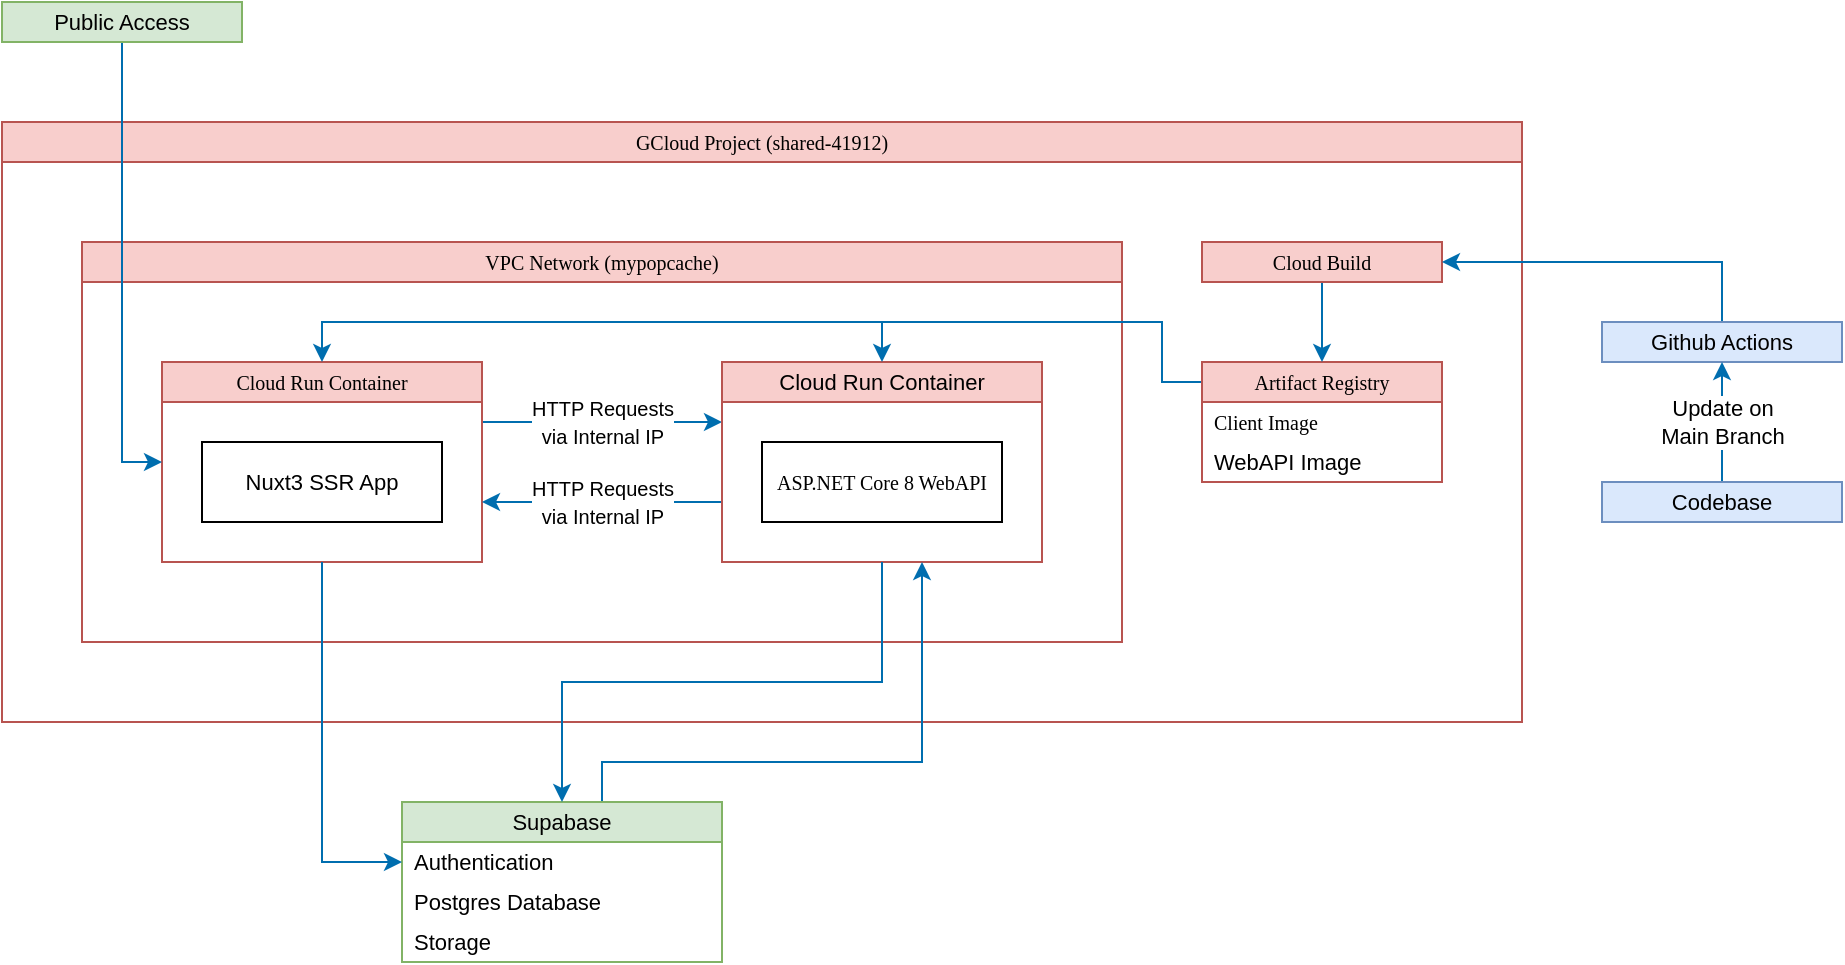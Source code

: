 <mxfile version="24.2.1" type="github">
  <diagram name="Página-1" id="OVmor5jS-R9bCVFs5QnG">
    <mxGraphModel dx="588" dy="549" grid="1" gridSize="10" guides="1" tooltips="1" connect="1" arrows="1" fold="1" page="0" pageScale="1" pageWidth="827" pageHeight="1169" math="0" shadow="0">
      <root>
        <mxCell id="0" />
        <mxCell id="1" parent="0" />
        <mxCell id="kv5K3Uq45o6Ma86xoF1O-12" value="GCloud Project (&lt;span class=&quot;cfc-purview-picker-list-id cfc-color-secondary ng-star-inserted&quot; data-prober=&quot;cloud-console-core-functions-project-id&quot; style=&quot;font-size: 10px;&quot;&gt;shared-41912) &lt;/span&gt;" style="swimlane;whiteSpace=wrap;html=1;startSize=20;swimlaneLine=1;expand=1;collapsible=0;fontSize=10;fontStyle=0;fillColor=#f8cecc;strokeColor=#b85450;fontFamily=Tahoma;" parent="1" vertex="1">
          <mxGeometry x="480" y="400" width="760" height="300" as="geometry" />
        </mxCell>
        <mxCell id="kv5K3Uq45o6Ma86xoF1O-21" value="&lt;font style=&quot;font-size: 10px;&quot;&gt;VPC Network (mypopcache)&lt;/font&gt;" style="swimlane;whiteSpace=wrap;html=1;startSize=20;collapsible=0;fontSize=10;fontStyle=0;fillColor=#f8cecc;strokeColor=#b85450;fontFamily=Tahoma;" parent="kv5K3Uq45o6Ma86xoF1O-12" vertex="1">
          <mxGeometry x="40" y="60" width="520" height="200" as="geometry">
            <mxRectangle x="280" y="80" width="200" height="40" as="alternateBounds" />
          </mxGeometry>
        </mxCell>
        <mxCell id="kv5K3Uq45o6Ma86xoF1O-27" value="&lt;font size=&quot;1&quot;&gt;HTTP Requests&lt;br&gt;via Internal IP&lt;/font&gt;" style="edgeStyle=orthogonalEdgeStyle;rounded=0;orthogonalLoop=1;jettySize=auto;html=1;fillColor=#1ba1e2;strokeColor=#006EAF;" parent="kv5K3Uq45o6Ma86xoF1O-21" edge="1">
          <mxGeometry relative="1" as="geometry">
            <mxPoint x="200" y="90" as="sourcePoint" />
            <mxPoint x="320" y="90" as="targetPoint" />
          </mxGeometry>
        </mxCell>
        <mxCell id="kv5K3Uq45o6Ma86xoF1O-13" value="Cloud Run Container" style="swimlane;whiteSpace=wrap;html=1;startSize=20;collapsible=0;fontSize=10;fontStyle=0;fillColor=#f8cecc;strokeColor=#b85450;fontFamily=Tahoma;" parent="kv5K3Uq45o6Ma86xoF1O-21" vertex="1">
          <mxGeometry x="40" y="60" width="160" height="100" as="geometry">
            <mxRectangle x="40" y="80" width="200" height="40" as="alternateBounds" />
          </mxGeometry>
        </mxCell>
        <mxCell id="kv5K3Uq45o6Ma86xoF1O-8" value="&lt;div style=&quot;font-size: 11px;&quot;&gt;Nuxt3 SSR App&lt;/div&gt;" style="rounded=0;whiteSpace=wrap;html=1;fontSize=11;" parent="kv5K3Uq45o6Ma86xoF1O-13" vertex="1">
          <mxGeometry x="20" y="40" width="120" height="40" as="geometry" />
        </mxCell>
        <mxCell id="kv5K3Uq45o6Ma86xoF1O-28" value="&lt;font size=&quot;1&quot;&gt;HTTP Requests&lt;br&gt;via Internal IP&lt;/font&gt;&lt;br&gt;" style="edgeStyle=orthogonalEdgeStyle;rounded=0;orthogonalLoop=1;jettySize=auto;html=1;fillColor=#1ba1e2;strokeColor=#006EAF;" parent="kv5K3Uq45o6Ma86xoF1O-21" edge="1">
          <mxGeometry relative="1" as="geometry">
            <mxPoint x="320" y="130" as="sourcePoint" />
            <mxPoint x="200" y="130" as="targetPoint" />
          </mxGeometry>
        </mxCell>
        <mxCell id="kv5K3Uq45o6Ma86xoF1O-14" value="Cloud Run Container" style="swimlane;whiteSpace=wrap;html=1;startSize=20;collapsible=0;fontSize=11;fontStyle=0;fillColor=#f8cecc;strokeColor=#b85450;" parent="kv5K3Uq45o6Ma86xoF1O-21" vertex="1">
          <mxGeometry x="320" y="60" width="160" height="100" as="geometry">
            <mxRectangle x="280" y="80" width="200" height="40" as="alternateBounds" />
          </mxGeometry>
        </mxCell>
        <mxCell id="kv5K3Uq45o6Ma86xoF1O-9" value="ASP.NET Core 8 WebAPI" style="rounded=0;whiteSpace=wrap;html=1;fontSize=10;fontFamily=Tahoma;" parent="kv5K3Uq45o6Ma86xoF1O-14" vertex="1">
          <mxGeometry x="20" y="40" width="120" height="40" as="geometry" />
        </mxCell>
        <mxCell id="REMJgbg8ZPlpd7Nh2icU-43" style="edgeStyle=orthogonalEdgeStyle;rounded=0;orthogonalLoop=1;jettySize=auto;html=1;entryX=0.5;entryY=0;entryDx=0;entryDy=0;fillColor=#1ba1e2;strokeColor=#006EAF;" parent="kv5K3Uq45o6Ma86xoF1O-12" source="REMJgbg8ZPlpd7Nh2icU-21" target="kv5K3Uq45o6Ma86xoF1O-13" edge="1">
          <mxGeometry relative="1" as="geometry">
            <Array as="points">
              <mxPoint x="580" y="130" />
              <mxPoint x="580" y="100" />
              <mxPoint x="160" y="100" />
            </Array>
          </mxGeometry>
        </mxCell>
        <mxCell id="REMJgbg8ZPlpd7Nh2icU-44" style="edgeStyle=orthogonalEdgeStyle;rounded=0;orthogonalLoop=1;jettySize=auto;html=1;entryX=0.5;entryY=0;entryDx=0;entryDy=0;fillColor=#1ba1e2;strokeColor=#006EAF;" parent="kv5K3Uq45o6Ma86xoF1O-12" source="REMJgbg8ZPlpd7Nh2icU-21" target="kv5K3Uq45o6Ma86xoF1O-14" edge="1">
          <mxGeometry relative="1" as="geometry">
            <Array as="points">
              <mxPoint x="580" y="130" />
              <mxPoint x="580" y="100" />
              <mxPoint x="440" y="100" />
            </Array>
          </mxGeometry>
        </mxCell>
        <mxCell id="REMJgbg8ZPlpd7Nh2icU-21" value="Artifact Registry" style="swimlane;fontStyle=0;childLayout=stackLayout;horizontal=1;startSize=20;horizontalStack=0;resizeParent=1;resizeParentMax=0;resizeLast=0;collapsible=0;marginBottom=0;whiteSpace=wrap;html=1;fontSize=10;fillColor=#f8cecc;strokeColor=#b85450;fontFamily=Tahoma;" parent="kv5K3Uq45o6Ma86xoF1O-12" vertex="1">
          <mxGeometry x="600" y="120" width="120" height="60" as="geometry" />
        </mxCell>
        <mxCell id="REMJgbg8ZPlpd7Nh2icU-22" value="Client Image" style="text;strokeColor=none;fillColor=none;align=left;verticalAlign=middle;spacingLeft=4;spacingRight=4;overflow=hidden;points=[[0,0.5],[1,0.5]];portConstraint=eastwest;rotatable=0;whiteSpace=wrap;html=1;fontSize=10;fontFamily=Tahoma;" parent="REMJgbg8ZPlpd7Nh2icU-21" vertex="1">
          <mxGeometry y="20" width="120" height="20" as="geometry" />
        </mxCell>
        <mxCell id="REMJgbg8ZPlpd7Nh2icU-23" value="WebAPI Image" style="text;strokeColor=none;fillColor=none;align=left;verticalAlign=middle;spacingLeft=4;spacingRight=4;overflow=hidden;points=[[0,0.5],[1,0.5]];portConstraint=eastwest;rotatable=0;whiteSpace=wrap;html=1;fontSize=11;" parent="REMJgbg8ZPlpd7Nh2icU-21" vertex="1">
          <mxGeometry y="40" width="120" height="20" as="geometry" />
        </mxCell>
        <mxCell id="REMJgbg8ZPlpd7Nh2icU-42" style="edgeStyle=orthogonalEdgeStyle;rounded=0;orthogonalLoop=1;jettySize=auto;html=1;fillColor=#1ba1e2;strokeColor=#006EAF;" parent="kv5K3Uq45o6Ma86xoF1O-12" source="REMJgbg8ZPlpd7Nh2icU-31" target="REMJgbg8ZPlpd7Nh2icU-21" edge="1">
          <mxGeometry relative="1" as="geometry" />
        </mxCell>
        <mxCell id="REMJgbg8ZPlpd7Nh2icU-31" value="Cloud Build" style="rounded=0;whiteSpace=wrap;html=1;fontSize=10;fillColor=#f8cecc;strokeColor=#b85450;fontFamily=Tahoma;" parent="kv5K3Uq45o6Ma86xoF1O-12" vertex="1">
          <mxGeometry x="600" y="60" width="120" height="20" as="geometry" />
        </mxCell>
        <mxCell id="REMJgbg8ZPlpd7Nh2icU-47" style="edgeStyle=orthogonalEdgeStyle;rounded=0;orthogonalLoop=1;jettySize=auto;html=1;exitX=0.5;exitY=1;exitDx=0;exitDy=0;" parent="kv5K3Uq45o6Ma86xoF1O-12" source="REMJgbg8ZPlpd7Nh2icU-31" target="REMJgbg8ZPlpd7Nh2icU-31" edge="1">
          <mxGeometry relative="1" as="geometry" />
        </mxCell>
        <mxCell id="3MWtZVwlPJY6MIcf2p_x-1" style="edgeStyle=orthogonalEdgeStyle;rounded=0;orthogonalLoop=1;jettySize=auto;html=1;fillColor=#1ba1e2;strokeColor=#006EAF;" edge="1" parent="1" source="kv5K3Uq45o6Ma86xoF1O-16">
          <mxGeometry relative="1" as="geometry">
            <mxPoint x="940" y="620" as="targetPoint" />
            <Array as="points">
              <mxPoint x="780" y="720" />
              <mxPoint x="940" y="720" />
            </Array>
          </mxGeometry>
        </mxCell>
        <mxCell id="kv5K3Uq45o6Ma86xoF1O-16" value="Supabase" style="swimlane;fontStyle=0;childLayout=stackLayout;horizontal=1;startSize=20;horizontalStack=0;resizeParent=1;resizeParentMax=0;resizeLast=0;collapsible=0;marginBottom=0;whiteSpace=wrap;html=1;fontSize=11;fillColor=#d5e8d4;strokeColor=#82b366;" parent="1" vertex="1">
          <mxGeometry x="680" y="740" width="160" height="80" as="geometry">
            <mxRectangle x="1240" y="440" width="160" height="40" as="alternateBounds" />
          </mxGeometry>
        </mxCell>
        <mxCell id="kv5K3Uq45o6Ma86xoF1O-17" value="Authentication" style="text;strokeColor=none;fillColor=none;align=left;verticalAlign=middle;spacingLeft=4;spacingRight=4;overflow=hidden;points=[[0,0.5],[1,0.5]];portConstraint=eastwest;rotatable=0;whiteSpace=wrap;html=1;fontSize=11;" parent="kv5K3Uq45o6Ma86xoF1O-16" vertex="1">
          <mxGeometry y="20" width="160" height="20" as="geometry" />
        </mxCell>
        <mxCell id="kv5K3Uq45o6Ma86xoF1O-18" value="Postgres Database" style="text;strokeColor=none;fillColor=none;align=left;verticalAlign=middle;spacingLeft=4;spacingRight=4;overflow=hidden;points=[[0,0.5],[1,0.5]];portConstraint=eastwest;rotatable=0;whiteSpace=wrap;html=1;fontSize=11;" parent="kv5K3Uq45o6Ma86xoF1O-16" vertex="1">
          <mxGeometry y="40" width="160" height="20" as="geometry" />
        </mxCell>
        <mxCell id="kv5K3Uq45o6Ma86xoF1O-19" value="Storage" style="text;strokeColor=none;fillColor=none;align=left;verticalAlign=middle;spacingLeft=4;spacingRight=4;overflow=hidden;points=[[0,0.5],[1,0.5]];portConstraint=eastwest;rotatable=0;whiteSpace=wrap;html=1;fontSize=11;" parent="kv5K3Uq45o6Ma86xoF1O-16" vertex="1">
          <mxGeometry y="60" width="160" height="20" as="geometry" />
        </mxCell>
        <mxCell id="kv5K3Uq45o6Ma86xoF1O-33" style="edgeStyle=orthogonalEdgeStyle;rounded=0;orthogonalLoop=1;jettySize=auto;html=1;fillColor=#1ba1e2;strokeColor=#006EAF;" parent="1" source="kv5K3Uq45o6Ma86xoF1O-14" target="kv5K3Uq45o6Ma86xoF1O-16" edge="1">
          <mxGeometry relative="1" as="geometry" />
        </mxCell>
        <mxCell id="kv5K3Uq45o6Ma86xoF1O-34" style="edgeStyle=orthogonalEdgeStyle;rounded=0;orthogonalLoop=1;jettySize=auto;html=1;fillColor=#1ba1e2;strokeColor=#006EAF;" parent="1" source="kv5K3Uq45o6Ma86xoF1O-13" target="kv5K3Uq45o6Ma86xoF1O-17" edge="1">
          <mxGeometry relative="1" as="geometry" />
        </mxCell>
        <mxCell id="REMJgbg8ZPlpd7Nh2icU-45" style="edgeStyle=orthogonalEdgeStyle;rounded=0;orthogonalLoop=1;jettySize=auto;html=1;fillColor=#1ba1e2;strokeColor=#006EAF;" parent="1" source="REMJgbg8ZPlpd7Nh2icU-32" target="REMJgbg8ZPlpd7Nh2icU-31" edge="1">
          <mxGeometry relative="1" as="geometry">
            <Array as="points">
              <mxPoint x="1340" y="470" />
            </Array>
          </mxGeometry>
        </mxCell>
        <mxCell id="REMJgbg8ZPlpd7Nh2icU-32" value="Github Actions" style="rounded=0;whiteSpace=wrap;html=1;fontSize=11;fillColor=#dae8fc;strokeColor=#6c8ebf;" parent="1" vertex="1">
          <mxGeometry x="1280" y="500" width="120" height="20" as="geometry" />
        </mxCell>
        <mxCell id="REMJgbg8ZPlpd7Nh2icU-34" value="Update on&lt;br&gt;Main Branch" style="edgeStyle=orthogonalEdgeStyle;rounded=0;orthogonalLoop=1;jettySize=auto;html=1;fillColor=#1ba1e2;strokeColor=#006EAF;" parent="1" source="REMJgbg8ZPlpd7Nh2icU-33" target="REMJgbg8ZPlpd7Nh2icU-32" edge="1">
          <mxGeometry relative="1" as="geometry" />
        </mxCell>
        <mxCell id="REMJgbg8ZPlpd7Nh2icU-33" value="Codebase" style="rounded=0;whiteSpace=wrap;html=1;fontSize=11;fillColor=#dae8fc;strokeColor=#6c8ebf;" parent="1" vertex="1">
          <mxGeometry x="1280" y="580" width="120" height="20" as="geometry" />
        </mxCell>
        <mxCell id="REMJgbg8ZPlpd7Nh2icU-50" style="edgeStyle=orthogonalEdgeStyle;rounded=0;orthogonalLoop=1;jettySize=auto;html=1;fillColor=#1ba1e2;strokeColor=#006EAF;entryX=0;entryY=0.5;entryDx=0;entryDy=0;" parent="1" source="REMJgbg8ZPlpd7Nh2icU-48" target="kv5K3Uq45o6Ma86xoF1O-13" edge="1">
          <mxGeometry relative="1" as="geometry" />
        </mxCell>
        <mxCell id="REMJgbg8ZPlpd7Nh2icU-48" value="Public Access" style="rounded=0;whiteSpace=wrap;html=1;fontSize=11;fillColor=#d5e8d4;strokeColor=#82b366;" parent="1" vertex="1">
          <mxGeometry x="480" y="340" width="120" height="20" as="geometry" />
        </mxCell>
      </root>
    </mxGraphModel>
  </diagram>
</mxfile>
